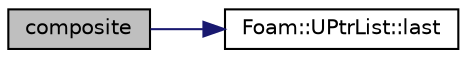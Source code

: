 digraph "composite"
{
  bgcolor="transparent";
  edge [fontname="Helvetica",fontsize="10",labelfontname="Helvetica",labelfontsize="10"];
  node [fontname="Helvetica",fontsize="10",shape=record];
  rankdir="LR";
  Node1 [label="composite",height=0.2,width=0.4,color="black", fillcolor="grey75", style="filled" fontcolor="black"];
  Node1 -> Node2 [color="midnightblue",fontsize="10",style="solid",fontname="Helvetica"];
  Node2 [label="Foam::UPtrList::last",height=0.2,width=0.4,color="black",URL="$classFoam_1_1UPtrList.html#aef07c02ea1c27bdb5906043b399e0ff0",tooltip="Return reference to the last element of the list. "];
}
